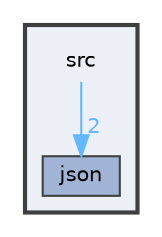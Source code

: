 digraph "src"
{
 // LATEX_PDF_SIZE
  bgcolor="transparent";
  edge [fontname=Helvetica,fontsize=10,labelfontname=Helvetica,labelfontsize=10];
  node [fontname=Helvetica,fontsize=10,shape=box,height=0.2,width=0.4];
  compound=true
  subgraph clusterdir_68267d1309a1af8e8297ef4c3efbcdba {
    graph [ bgcolor="#edf0f7", pencolor="grey25", label="", fontname=Helvetica,fontsize=10 style="filled,bold", URL="dir_68267d1309a1af8e8297ef4c3efbcdba.html",tooltip=""]
    dir_68267d1309a1af8e8297ef4c3efbcdba [shape=plaintext, label="src"];
  dir_da4c9dd239018fe26269ba2e1cf7c9a1 [label="json", fillcolor="#a2b4d6", color="grey25", style="filled", URL="dir_da4c9dd239018fe26269ba2e1cf7c9a1.html",tooltip=""];
  }
  dir_68267d1309a1af8e8297ef4c3efbcdba->dir_da4c9dd239018fe26269ba2e1cf7c9a1 [headlabel="2", labeldistance=1.5 headhref="dir_000001_000000.html" color="steelblue1" fontcolor="steelblue1"];
}
